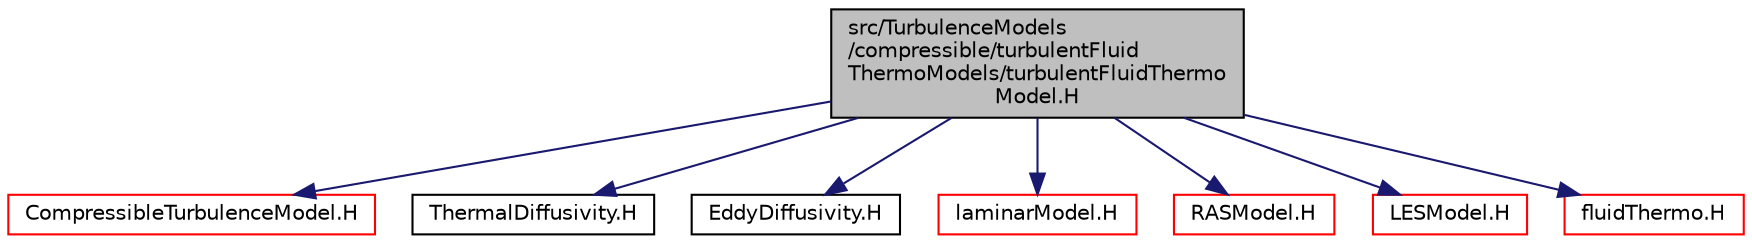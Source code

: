 digraph "src/TurbulenceModels/compressible/turbulentFluidThermoModels/turbulentFluidThermoModel.H"
{
  bgcolor="transparent";
  edge [fontname="Helvetica",fontsize="10",labelfontname="Helvetica",labelfontsize="10"];
  node [fontname="Helvetica",fontsize="10",shape=record];
  Node0 [label="src/TurbulenceModels\l/compressible/turbulentFluid\lThermoModels/turbulentFluidThermo\lModel.H",height=0.2,width=0.4,color="black", fillcolor="grey75", style="filled", fontcolor="black"];
  Node0 -> Node1 [color="midnightblue",fontsize="10",style="solid",fontname="Helvetica"];
  Node1 [label="CompressibleTurbulenceModel.H",height=0.2,width=0.4,color="red",URL="$a17549.html"];
  Node0 -> Node330 [color="midnightblue",fontsize="10",style="solid",fontname="Helvetica"];
  Node330 [label="ThermalDiffusivity.H",height=0.2,width=0.4,color="black",URL="$a17573.html"];
  Node0 -> Node331 [color="midnightblue",fontsize="10",style="solid",fontname="Helvetica"];
  Node331 [label="EddyDiffusivity.H",height=0.2,width=0.4,color="black",URL="$a17561.html"];
  Node0 -> Node332 [color="midnightblue",fontsize="10",style="solid",fontname="Helvetica"];
  Node332 [label="laminarModel.H",height=0.2,width=0.4,color="red",URL="$a17921.html"];
  Node0 -> Node333 [color="midnightblue",fontsize="10",style="solid",fontname="Helvetica"];
  Node333 [label="RASModel.H",height=0.2,width=0.4,color="red",URL="$a18179.html"];
  Node0 -> Node334 [color="midnightblue",fontsize="10",style="solid",fontname="Helvetica"];
  Node334 [label="LESModel.H",height=0.2,width=0.4,color="red",URL="$a18047.html"];
  Node0 -> Node336 [color="midnightblue",fontsize="10",style="solid",fontname="Helvetica"];
  Node336 [label="fluidThermo.H",height=0.2,width=0.4,color="red",URL="$a15740.html"];
}
